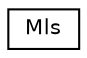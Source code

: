 digraph "Graphical Class Hierarchy"
{
  edge [fontname="Helvetica",fontsize="10",labelfontname="Helvetica",labelfontsize="10"];
  node [fontname="Helvetica",fontsize="10",shape=record];
  rankdir="LR";
  Node1 [label="Mls",height=0.2,width=0.4,color="black", fillcolor="white", style="filled",URL="$classMls.html"];
}
